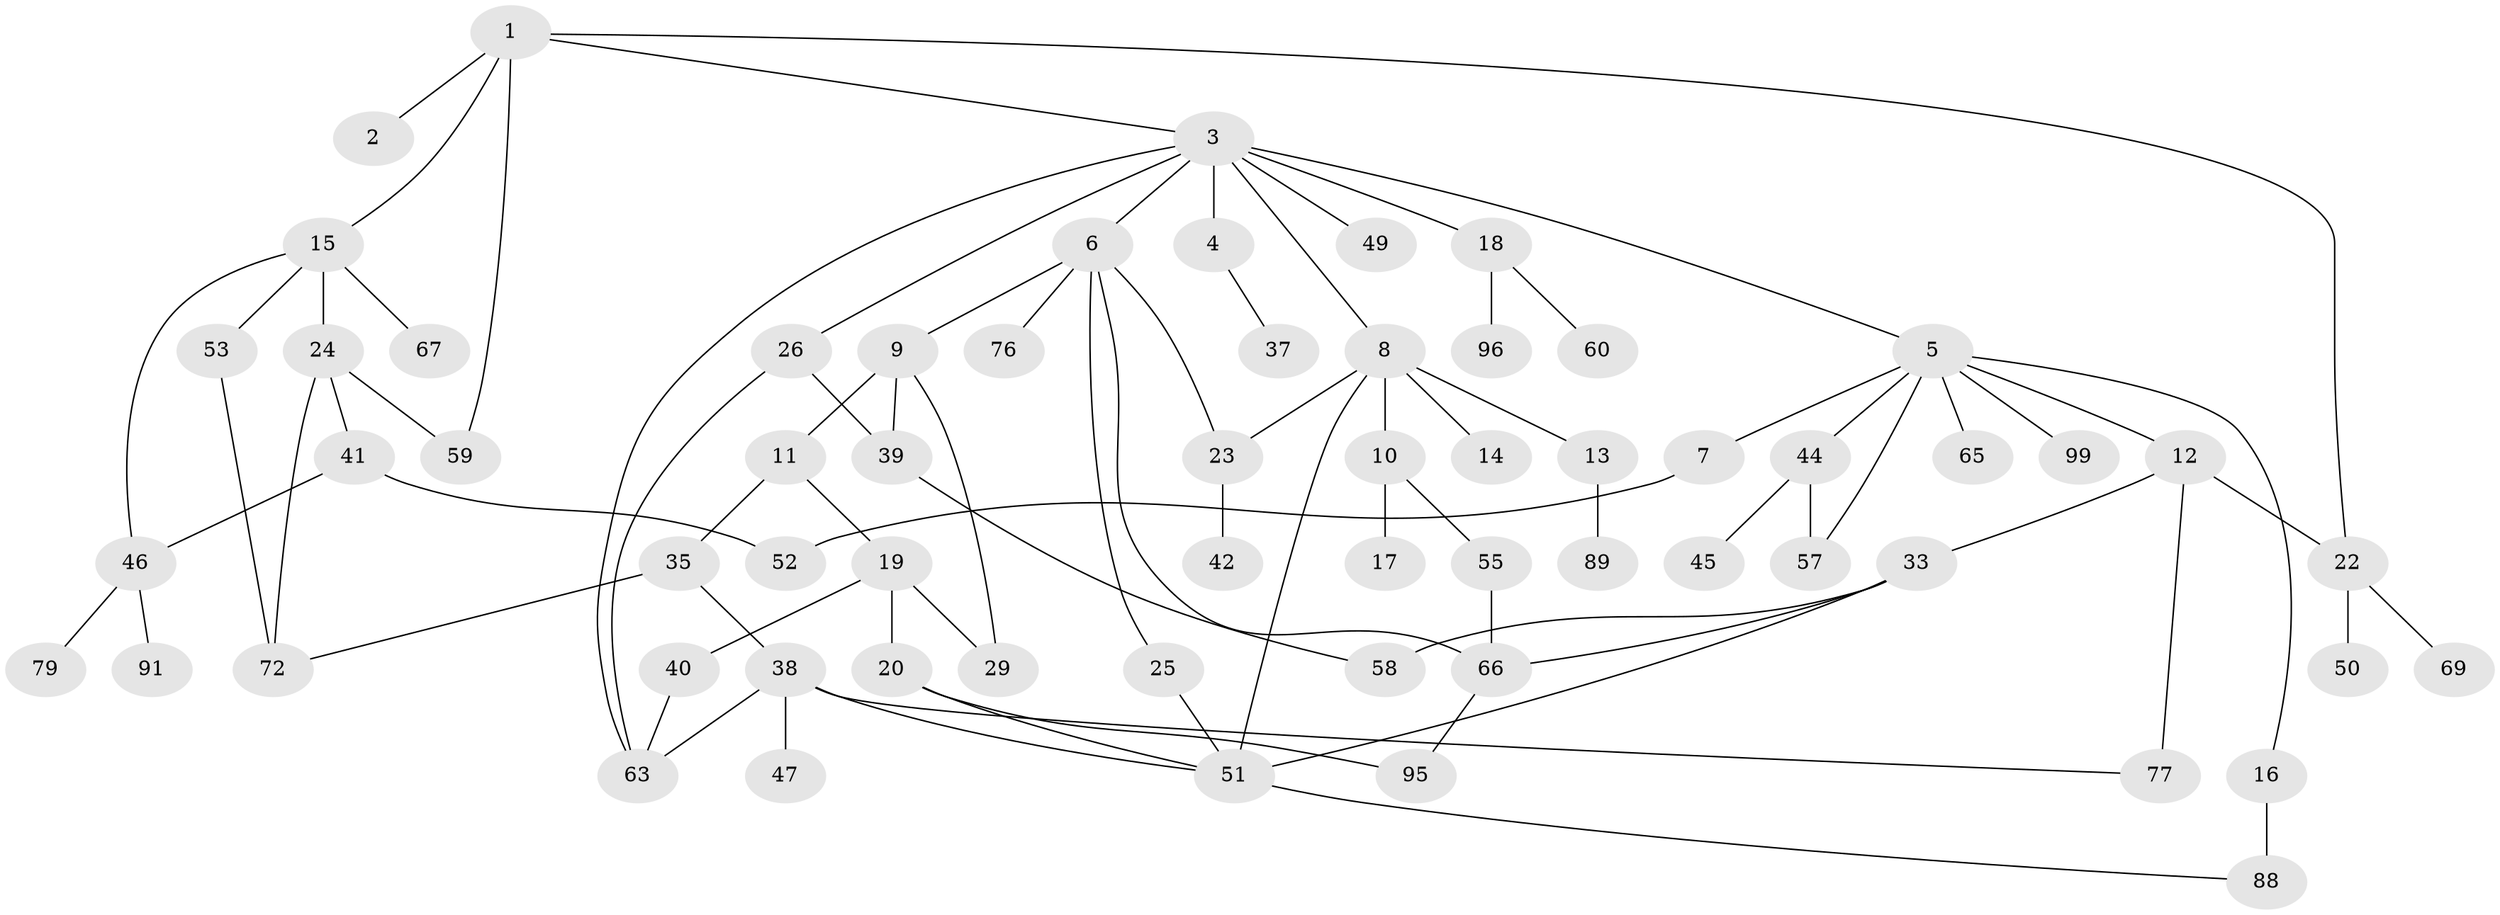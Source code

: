 // original degree distribution, {6: 0.04, 1: 0.27, 9: 0.01, 3: 0.17, 2: 0.34, 5: 0.03, 4: 0.14}
// Generated by graph-tools (version 1.1) at 2025/54/02/21/25 11:54:43]
// undirected, 63 vertices, 85 edges
graph export_dot {
graph [start="1"]
  node [color=gray90,style=filled];
  1 [super="+74"];
  2;
  3 [super="+28"];
  4 [super="+48"];
  5 [super="+21"];
  6 [super="+30"];
  7 [super="+93"];
  8 [super="+32"];
  9 [super="+92"];
  10 [super="+27"];
  11;
  12 [super="+68"];
  13 [super="+31"];
  14;
  15 [super="+56"];
  16 [super="+61"];
  17;
  18;
  19;
  20 [super="+81"];
  22 [super="+36"];
  23 [super="+34"];
  24 [super="+64"];
  25;
  26 [super="+94"];
  29;
  33 [super="+85"];
  35 [super="+90"];
  37;
  38 [super="+78"];
  39 [super="+100"];
  40 [super="+86"];
  41 [super="+43"];
  42;
  44;
  45 [super="+75"];
  46 [super="+62"];
  47 [super="+54"];
  49;
  50;
  51 [super="+80"];
  52;
  53 [super="+70"];
  55;
  57 [super="+87"];
  58;
  59;
  60;
  63 [super="+82"];
  65 [super="+71"];
  66 [super="+83"];
  67;
  69;
  72 [super="+73"];
  76 [super="+98"];
  77 [super="+84"];
  79;
  88;
  89;
  91;
  95;
  96 [super="+97"];
  99;
  1 -- 2;
  1 -- 3;
  1 -- 15;
  1 -- 59;
  1 -- 22;
  3 -- 4;
  3 -- 5;
  3 -- 6;
  3 -- 8;
  3 -- 18;
  3 -- 26;
  3 -- 49;
  3 -- 63;
  4 -- 37;
  5 -- 7;
  5 -- 12;
  5 -- 16;
  5 -- 65;
  5 -- 57;
  5 -- 99;
  5 -- 44;
  6 -- 9;
  6 -- 23;
  6 -- 25;
  6 -- 76;
  6 -- 66;
  7 -- 52;
  8 -- 10;
  8 -- 13;
  8 -- 14;
  8 -- 23 [weight=2];
  8 -- 51;
  9 -- 11;
  9 -- 39;
  9 -- 29;
  10 -- 17;
  10 -- 55;
  11 -- 19;
  11 -- 35;
  12 -- 22;
  12 -- 33;
  12 -- 77 [weight=2];
  13 -- 89;
  15 -- 24;
  15 -- 53;
  15 -- 67;
  15 -- 46;
  16 -- 88 [weight=2];
  18 -- 60;
  18 -- 96;
  19 -- 20;
  19 -- 29;
  19 -- 40;
  20 -- 51;
  20 -- 95;
  22 -- 50;
  22 -- 69;
  23 -- 42;
  24 -- 41;
  24 -- 59;
  24 -- 72;
  25 -- 51;
  26 -- 63;
  26 -- 39;
  33 -- 51;
  33 -- 58;
  33 -- 66;
  35 -- 38;
  35 -- 72;
  38 -- 47;
  38 -- 63;
  38 -- 77;
  38 -- 51;
  39 -- 58;
  40 -- 63;
  41 -- 46;
  41 -- 52;
  44 -- 45;
  44 -- 57;
  46 -- 79;
  46 -- 91;
  51 -- 88;
  53 -- 72;
  55 -- 66;
  66 -- 95;
}
